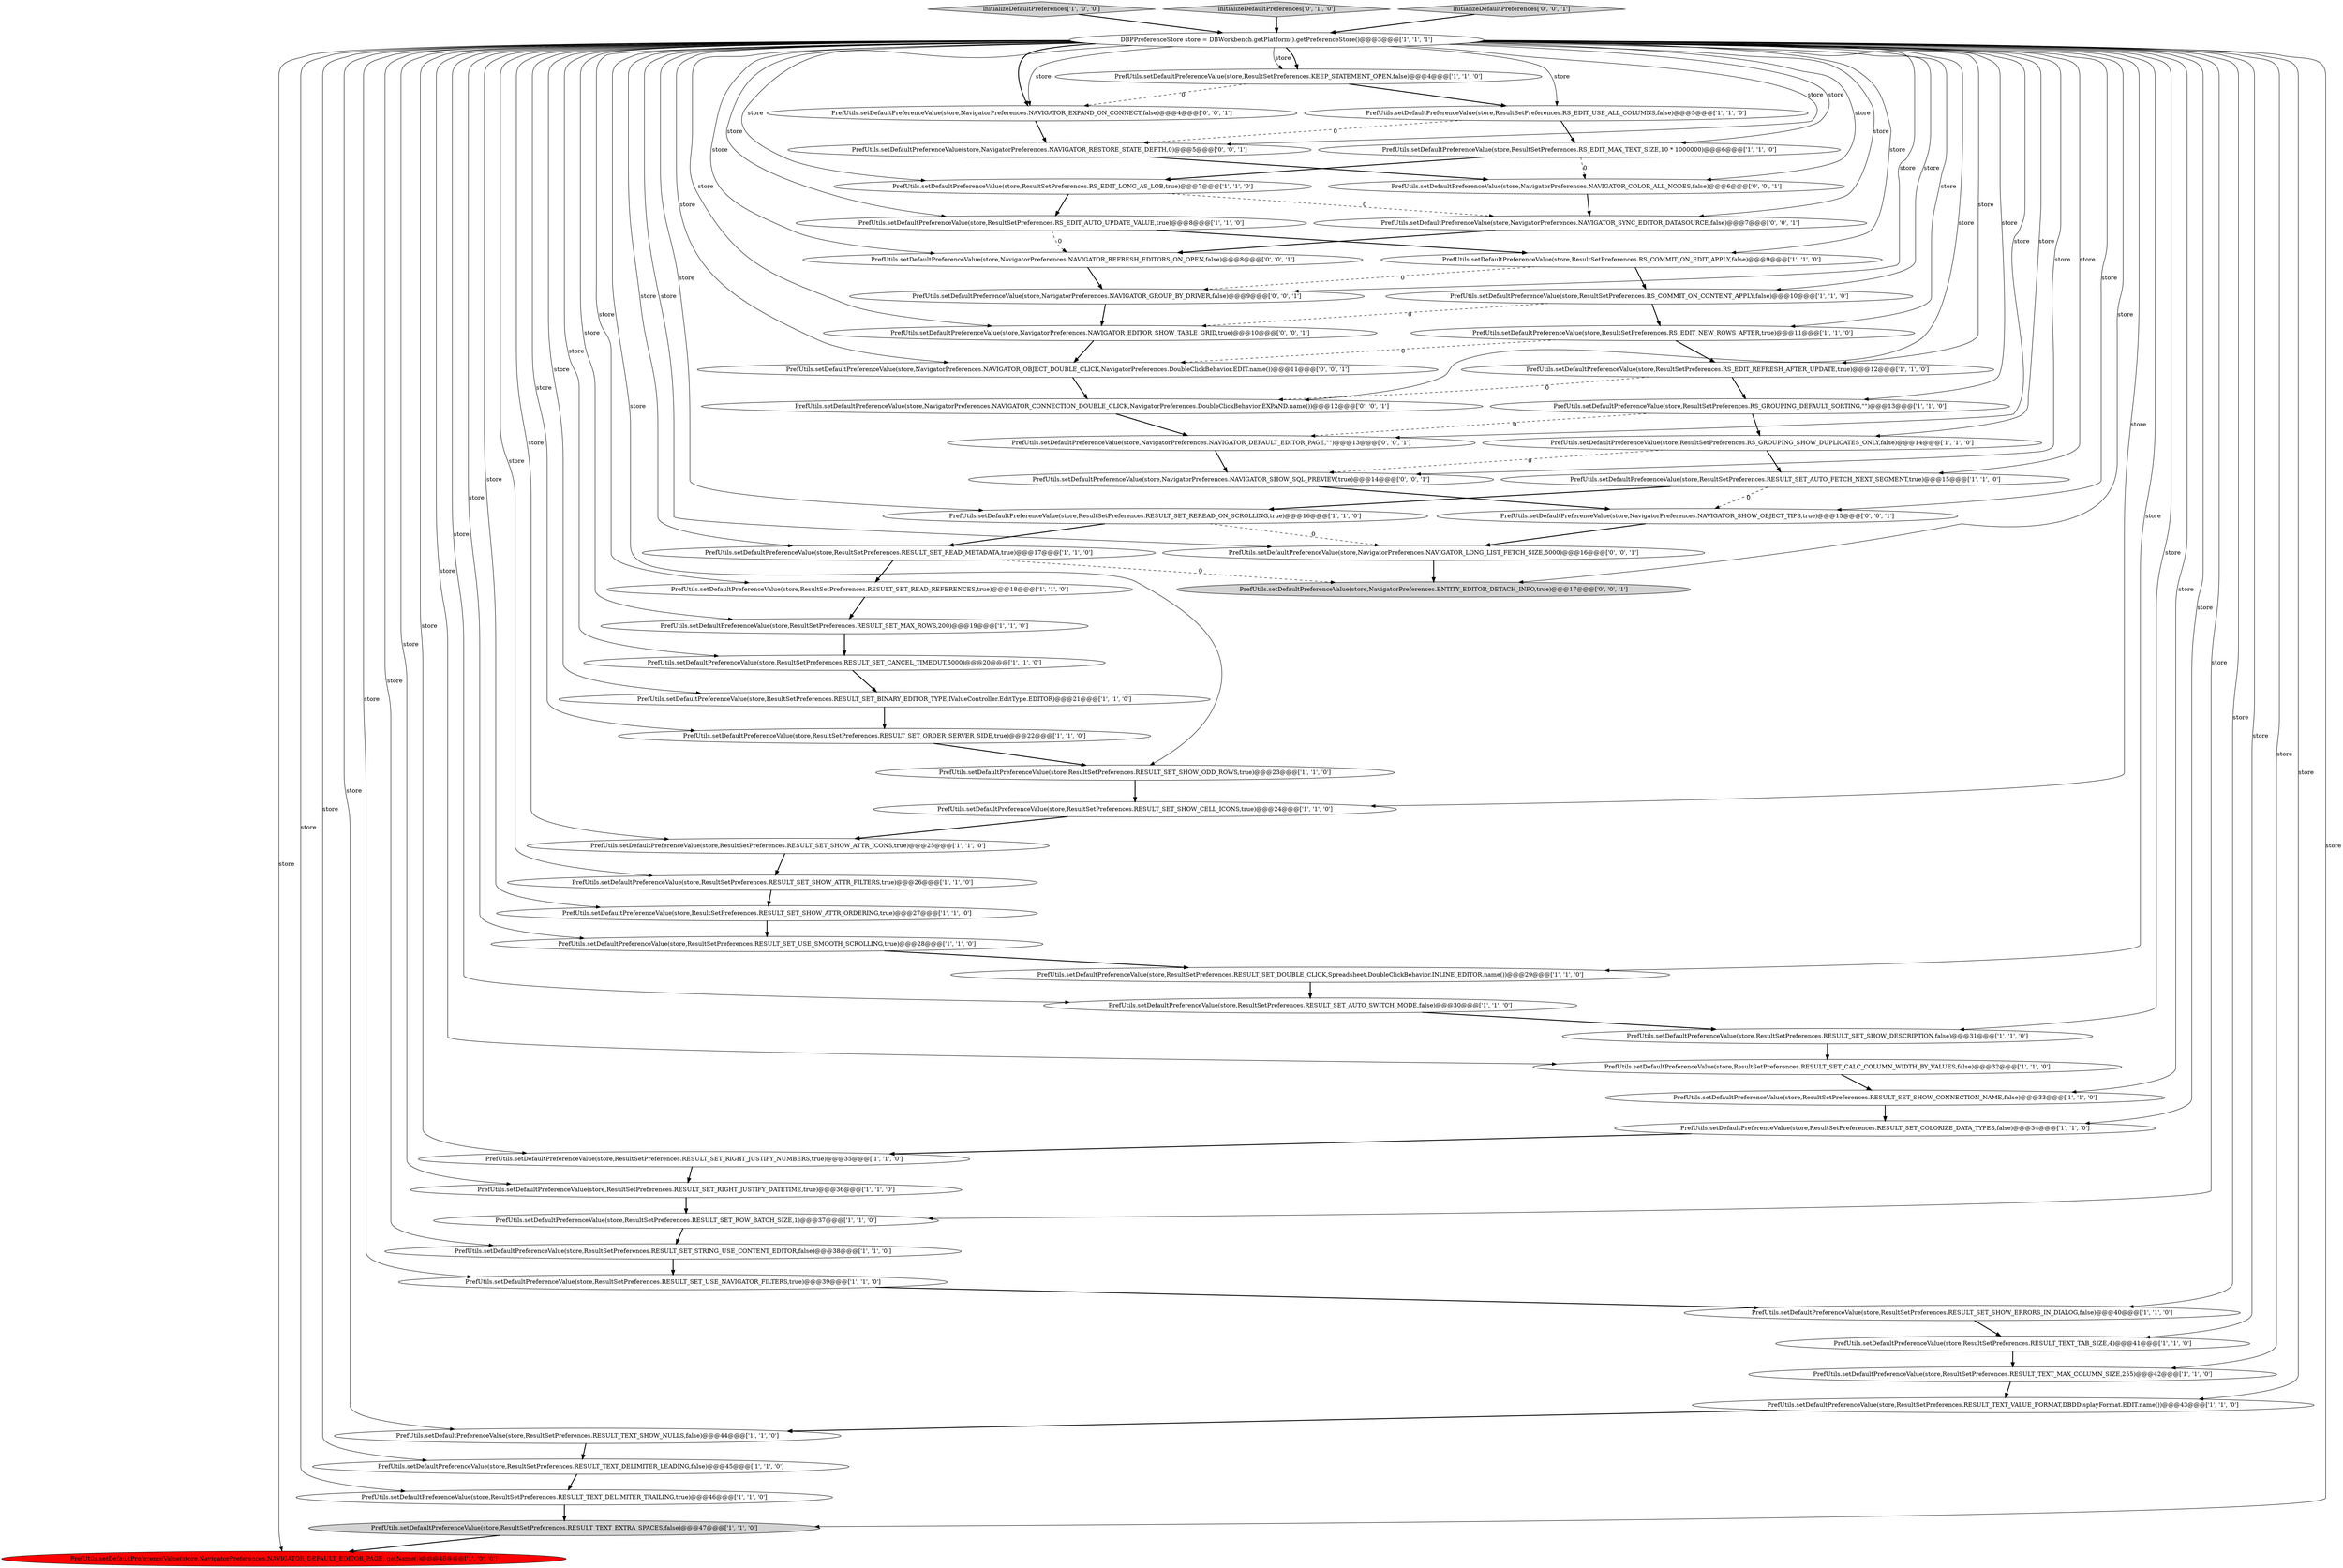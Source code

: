 digraph {
15 [style = filled, label = "PrefUtils.setDefaultPreferenceValue(store,ResultSetPreferences.RESULT_SET_CALC_COLUMN_WIDTH_BY_VALUES,false)@@@32@@@['1', '1', '0']", fillcolor = white, shape = ellipse image = "AAA0AAABBB1BBB"];
5 [style = filled, label = "PrefUtils.setDefaultPreferenceValue(store,ResultSetPreferences.RESULT_SET_RIGHT_JUSTIFY_NUMBERS,true)@@@35@@@['1', '1', '0']", fillcolor = white, shape = ellipse image = "AAA0AAABBB1BBB"];
14 [style = filled, label = "PrefUtils.setDefaultPreferenceValue(store,ResultSetPreferences.RESULT_SET_USE_NAVIGATOR_FILTERS,true)@@@39@@@['1', '1', '0']", fillcolor = white, shape = ellipse image = "AAA0AAABBB1BBB"];
23 [style = filled, label = "PrefUtils.setDefaultPreferenceValue(store,NavigatorPreferences.NAVIGATOR_DEFAULT_EDITOR_PAGE,.getName())@@@48@@@['1', '0', '0']", fillcolor = red, shape = ellipse image = "AAA1AAABBB1BBB"];
52 [style = filled, label = "PrefUtils.setDefaultPreferenceValue(store,NavigatorPreferences.NAVIGATOR_CONNECTION_DOUBLE_CLICK,NavigatorPreferences.DoubleClickBehavior.EXPAND.name())@@@12@@@['0', '0', '1']", fillcolor = white, shape = ellipse image = "AAA0AAABBB3BBB"];
11 [style = filled, label = "PrefUtils.setDefaultPreferenceValue(store,ResultSetPreferences.RESULT_TEXT_MAX_COLUMN_SIZE,255)@@@42@@@['1', '1', '0']", fillcolor = white, shape = ellipse image = "AAA0AAABBB1BBB"];
12 [style = filled, label = "DBPPreferenceStore store = DBWorkbench.getPlatform().getPreferenceStore()@@@3@@@['1', '1', '1']", fillcolor = white, shape = ellipse image = "AAA0AAABBB1BBB"];
43 [style = filled, label = "PrefUtils.setDefaultPreferenceValue(store,ResultSetPreferences.RESULT_TEXT_VALUE_FORMAT,DBDDisplayFormat.EDIT.name())@@@43@@@['1', '1', '0']", fillcolor = white, shape = ellipse image = "AAA0AAABBB1BBB"];
56 [style = filled, label = "PrefUtils.setDefaultPreferenceValue(store,NavigatorPreferences.NAVIGATOR_GROUP_BY_DRIVER,false)@@@9@@@['0', '0', '1']", fillcolor = white, shape = ellipse image = "AAA0AAABBB3BBB"];
48 [style = filled, label = "PrefUtils.setDefaultPreferenceValue(store,NavigatorPreferences.NAVIGATOR_EXPAND_ON_CONNECT,false)@@@4@@@['0', '0', '1']", fillcolor = white, shape = ellipse image = "AAA0AAABBB3BBB"];
50 [style = filled, label = "PrefUtils.setDefaultPreferenceValue(store,NavigatorPreferences.NAVIGATOR_DEFAULT_EDITOR_PAGE,\"\")@@@13@@@['0', '0', '1']", fillcolor = white, shape = ellipse image = "AAA0AAABBB3BBB"];
55 [style = filled, label = "PrefUtils.setDefaultPreferenceValue(store,NavigatorPreferences.ENTITY_EDITOR_DETACH_INFO,true)@@@17@@@['0', '0', '1']", fillcolor = lightgray, shape = ellipse image = "AAA0AAABBB3BBB"];
2 [style = filled, label = "PrefUtils.setDefaultPreferenceValue(store,ResultSetPreferences.RS_EDIT_NEW_ROWS_AFTER,true)@@@11@@@['1', '1', '0']", fillcolor = white, shape = ellipse image = "AAA0AAABBB1BBB"];
38 [style = filled, label = "initializeDefaultPreferences['1', '0', '0']", fillcolor = lightgray, shape = diamond image = "AAA0AAABBB1BBB"];
35 [style = filled, label = "PrefUtils.setDefaultPreferenceValue(store,ResultSetPreferences.RESULT_SET_SHOW_ODD_ROWS,true)@@@23@@@['1', '1', '0']", fillcolor = white, shape = ellipse image = "AAA0AAABBB1BBB"];
10 [style = filled, label = "PrefUtils.setDefaultPreferenceValue(store,ResultSetPreferences.RESULT_SET_SHOW_ERRORS_IN_DIALOG,false)@@@40@@@['1', '1', '0']", fillcolor = white, shape = ellipse image = "AAA0AAABBB1BBB"];
57 [style = filled, label = "PrefUtils.setDefaultPreferenceValue(store,NavigatorPreferences.NAVIGATOR_COLOR_ALL_NODES,false)@@@6@@@['0', '0', '1']", fillcolor = white, shape = ellipse image = "AAA0AAABBB3BBB"];
42 [style = filled, label = "PrefUtils.setDefaultPreferenceValue(store,ResultSetPreferences.RESULT_SET_SHOW_ATTR_ORDERING,true)@@@27@@@['1', '1', '0']", fillcolor = white, shape = ellipse image = "AAA0AAABBB1BBB"];
60 [style = filled, label = "PrefUtils.setDefaultPreferenceValue(store,NavigatorPreferences.NAVIGATOR_EDITOR_SHOW_TABLE_GRID,true)@@@10@@@['0', '0', '1']", fillcolor = white, shape = ellipse image = "AAA0AAABBB3BBB"];
33 [style = filled, label = "PrefUtils.setDefaultPreferenceValue(store,ResultSetPreferences.RESULT_SET_RIGHT_JUSTIFY_DATETIME,true)@@@36@@@['1', '1', '0']", fillcolor = white, shape = ellipse image = "AAA0AAABBB1BBB"];
1 [style = filled, label = "PrefUtils.setDefaultPreferenceValue(store,ResultSetPreferences.RESULT_SET_SHOW_CELL_ICONS,true)@@@24@@@['1', '1', '0']", fillcolor = white, shape = ellipse image = "AAA0AAABBB1BBB"];
6 [style = filled, label = "PrefUtils.setDefaultPreferenceValue(store,ResultSetPreferences.RESULT_SET_REREAD_ON_SCROLLING,true)@@@16@@@['1', '1', '0']", fillcolor = white, shape = ellipse image = "AAA0AAABBB1BBB"];
20 [style = filled, label = "PrefUtils.setDefaultPreferenceValue(store,ResultSetPreferences.RESULT_TEXT_DELIMITER_LEADING,false)@@@45@@@['1', '1', '0']", fillcolor = white, shape = ellipse image = "AAA0AAABBB1BBB"];
25 [style = filled, label = "PrefUtils.setDefaultPreferenceValue(store,ResultSetPreferences.RESULT_SET_MAX_ROWS,200)@@@19@@@['1', '1', '0']", fillcolor = white, shape = ellipse image = "AAA0AAABBB1BBB"];
39 [style = filled, label = "PrefUtils.setDefaultPreferenceValue(store,ResultSetPreferences.RS_EDIT_REFRESH_AFTER_UPDATE,true)@@@12@@@['1', '1', '0']", fillcolor = white, shape = ellipse image = "AAA0AAABBB1BBB"];
31 [style = filled, label = "PrefUtils.setDefaultPreferenceValue(store,ResultSetPreferences.RS_EDIT_AUTO_UPDATE_VALUE,true)@@@8@@@['1', '1', '0']", fillcolor = white, shape = ellipse image = "AAA0AAABBB1BBB"];
47 [style = filled, label = "initializeDefaultPreferences['0', '1', '0']", fillcolor = lightgray, shape = diamond image = "AAA0AAABBB2BBB"];
59 [style = filled, label = "PrefUtils.setDefaultPreferenceValue(store,NavigatorPreferences.NAVIGATOR_RESTORE_STATE_DEPTH,0)@@@5@@@['0', '0', '1']", fillcolor = white, shape = ellipse image = "AAA0AAABBB3BBB"];
16 [style = filled, label = "PrefUtils.setDefaultPreferenceValue(store,ResultSetPreferences.RESULT_SET_READ_REFERENCES,true)@@@18@@@['1', '1', '0']", fillcolor = white, shape = ellipse image = "AAA0AAABBB1BBB"];
49 [style = filled, label = "PrefUtils.setDefaultPreferenceValue(store,NavigatorPreferences.NAVIGATOR_SHOW_SQL_PREVIEW,true)@@@14@@@['0', '0', '1']", fillcolor = white, shape = ellipse image = "AAA0AAABBB3BBB"];
37 [style = filled, label = "PrefUtils.setDefaultPreferenceValue(store,ResultSetPreferences.RESULT_SET_SHOW_DESCRIPTION,false)@@@31@@@['1', '1', '0']", fillcolor = white, shape = ellipse image = "AAA0AAABBB1BBB"];
32 [style = filled, label = "PrefUtils.setDefaultPreferenceValue(store,ResultSetPreferences.RESULT_SET_AUTO_FETCH_NEXT_SEGMENT,true)@@@15@@@['1', '1', '0']", fillcolor = white, shape = ellipse image = "AAA0AAABBB1BBB"];
44 [style = filled, label = "PrefUtils.setDefaultPreferenceValue(store,ResultSetPreferences.RESULT_SET_ORDER_SERVER_SIDE,true)@@@22@@@['1', '1', '0']", fillcolor = white, shape = ellipse image = "AAA0AAABBB1BBB"];
30 [style = filled, label = "PrefUtils.setDefaultPreferenceValue(store,ResultSetPreferences.RESULT_SET_SHOW_ATTR_ICONS,true)@@@25@@@['1', '1', '0']", fillcolor = white, shape = ellipse image = "AAA0AAABBB1BBB"];
18 [style = filled, label = "PrefUtils.setDefaultPreferenceValue(store,ResultSetPreferences.RESULT_TEXT_EXTRA_SPACES,false)@@@47@@@['1', '1', '0']", fillcolor = lightgray, shape = ellipse image = "AAA0AAABBB1BBB"];
3 [style = filled, label = "PrefUtils.setDefaultPreferenceValue(store,ResultSetPreferences.RESULT_SET_BINARY_EDITOR_TYPE,IValueController.EditType.EDITOR)@@@21@@@['1', '1', '0']", fillcolor = white, shape = ellipse image = "AAA0AAABBB1BBB"];
45 [style = filled, label = "PrefUtils.setDefaultPreferenceValue(store,ResultSetPreferences.RESULT_TEXT_TAB_SIZE,4)@@@41@@@['1', '1', '0']", fillcolor = white, shape = ellipse image = "AAA0AAABBB1BBB"];
26 [style = filled, label = "PrefUtils.setDefaultPreferenceValue(store,ResultSetPreferences.RESULT_SET_SHOW_CONNECTION_NAME,false)@@@33@@@['1', '1', '0']", fillcolor = white, shape = ellipse image = "AAA0AAABBB1BBB"];
36 [style = filled, label = "PrefUtils.setDefaultPreferenceValue(store,ResultSetPreferences.RESULT_SET_SHOW_ATTR_FILTERS,true)@@@26@@@['1', '1', '0']", fillcolor = white, shape = ellipse image = "AAA0AAABBB1BBB"];
54 [style = filled, label = "PrefUtils.setDefaultPreferenceValue(store,NavigatorPreferences.NAVIGATOR_SYNC_EDITOR_DATASOURCE,false)@@@7@@@['0', '0', '1']", fillcolor = white, shape = ellipse image = "AAA0AAABBB3BBB"];
22 [style = filled, label = "PrefUtils.setDefaultPreferenceValue(store,ResultSetPreferences.RESULT_SET_ROW_BATCH_SIZE,1)@@@37@@@['1', '1', '0']", fillcolor = white, shape = ellipse image = "AAA0AAABBB1BBB"];
4 [style = filled, label = "PrefUtils.setDefaultPreferenceValue(store,ResultSetPreferences.RESULT_TEXT_DELIMITER_TRAILING,true)@@@46@@@['1', '1', '0']", fillcolor = white, shape = ellipse image = "AAA0AAABBB1BBB"];
24 [style = filled, label = "PrefUtils.setDefaultPreferenceValue(store,ResultSetPreferences.RS_EDIT_MAX_TEXT_SIZE,10 * 1000000)@@@6@@@['1', '1', '0']", fillcolor = white, shape = ellipse image = "AAA0AAABBB1BBB"];
13 [style = filled, label = "PrefUtils.setDefaultPreferenceValue(store,ResultSetPreferences.RS_EDIT_LONG_AS_LOB,true)@@@7@@@['1', '1', '0']", fillcolor = white, shape = ellipse image = "AAA0AAABBB1BBB"];
34 [style = filled, label = "PrefUtils.setDefaultPreferenceValue(store,ResultSetPreferences.RS_COMMIT_ON_EDIT_APPLY,false)@@@9@@@['1', '1', '0']", fillcolor = white, shape = ellipse image = "AAA0AAABBB1BBB"];
46 [style = filled, label = "PrefUtils.setDefaultPreferenceValue(store,ResultSetPreferences.RESULT_SET_COLORIZE_DATA_TYPES,false)@@@34@@@['1', '1', '0']", fillcolor = white, shape = ellipse image = "AAA0AAABBB1BBB"];
58 [style = filled, label = "PrefUtils.setDefaultPreferenceValue(store,NavigatorPreferences.NAVIGATOR_SHOW_OBJECT_TIPS,true)@@@15@@@['0', '0', '1']", fillcolor = white, shape = ellipse image = "AAA0AAABBB3BBB"];
53 [style = filled, label = "PrefUtils.setDefaultPreferenceValue(store,NavigatorPreferences.NAVIGATOR_OBJECT_DOUBLE_CLICK,NavigatorPreferences.DoubleClickBehavior.EDIT.name())@@@11@@@['0', '0', '1']", fillcolor = white, shape = ellipse image = "AAA0AAABBB3BBB"];
27 [style = filled, label = "PrefUtils.setDefaultPreferenceValue(store,ResultSetPreferences.RESULT_SET_USE_SMOOTH_SCROLLING,true)@@@28@@@['1', '1', '0']", fillcolor = white, shape = ellipse image = "AAA0AAABBB1BBB"];
51 [style = filled, label = "PrefUtils.setDefaultPreferenceValue(store,NavigatorPreferences.NAVIGATOR_REFRESH_EDITORS_ON_OPEN,false)@@@8@@@['0', '0', '1']", fillcolor = white, shape = ellipse image = "AAA0AAABBB3BBB"];
62 [style = filled, label = "PrefUtils.setDefaultPreferenceValue(store,NavigatorPreferences.NAVIGATOR_LONG_LIST_FETCH_SIZE,5000)@@@16@@@['0', '0', '1']", fillcolor = white, shape = ellipse image = "AAA0AAABBB3BBB"];
8 [style = filled, label = "PrefUtils.setDefaultPreferenceValue(store,ResultSetPreferences.RESULT_SET_STRING_USE_CONTENT_EDITOR,false)@@@38@@@['1', '1', '0']", fillcolor = white, shape = ellipse image = "AAA0AAABBB1BBB"];
41 [style = filled, label = "PrefUtils.setDefaultPreferenceValue(store,ResultSetPreferences.RS_GROUPING_SHOW_DUPLICATES_ONLY,false)@@@14@@@['1', '1', '0']", fillcolor = white, shape = ellipse image = "AAA0AAABBB1BBB"];
19 [style = filled, label = "PrefUtils.setDefaultPreferenceValue(store,ResultSetPreferences.RESULT_SET_AUTO_SWITCH_MODE,false)@@@30@@@['1', '1', '0']", fillcolor = white, shape = ellipse image = "AAA0AAABBB1BBB"];
61 [style = filled, label = "initializeDefaultPreferences['0', '0', '1']", fillcolor = lightgray, shape = diamond image = "AAA0AAABBB3BBB"];
0 [style = filled, label = "PrefUtils.setDefaultPreferenceValue(store,ResultSetPreferences.RS_COMMIT_ON_CONTENT_APPLY,false)@@@10@@@['1', '1', '0']", fillcolor = white, shape = ellipse image = "AAA0AAABBB1BBB"];
17 [style = filled, label = "PrefUtils.setDefaultPreferenceValue(store,ResultSetPreferences.RESULT_SET_READ_METADATA,true)@@@17@@@['1', '1', '0']", fillcolor = white, shape = ellipse image = "AAA0AAABBB1BBB"];
21 [style = filled, label = "PrefUtils.setDefaultPreferenceValue(store,ResultSetPreferences.RS_GROUPING_DEFAULT_SORTING,\"\")@@@13@@@['1', '1', '0']", fillcolor = white, shape = ellipse image = "AAA0AAABBB1BBB"];
9 [style = filled, label = "PrefUtils.setDefaultPreferenceValue(store,ResultSetPreferences.RESULT_SET_CANCEL_TIMEOUT,5000)@@@20@@@['1', '1', '0']", fillcolor = white, shape = ellipse image = "AAA0AAABBB1BBB"];
40 [style = filled, label = "PrefUtils.setDefaultPreferenceValue(store,ResultSetPreferences.RESULT_SET_DOUBLE_CLICK,Spreadsheet.DoubleClickBehavior.INLINE_EDITOR.name())@@@29@@@['1', '1', '0']", fillcolor = white, shape = ellipse image = "AAA0AAABBB1BBB"];
7 [style = filled, label = "PrefUtils.setDefaultPreferenceValue(store,ResultSetPreferences.KEEP_STATEMENT_OPEN,false)@@@4@@@['1', '1', '0']", fillcolor = white, shape = ellipse image = "AAA0AAABBB1BBB"];
28 [style = filled, label = "PrefUtils.setDefaultPreferenceValue(store,ResultSetPreferences.RS_EDIT_USE_ALL_COLUMNS,false)@@@5@@@['1', '1', '0']", fillcolor = white, shape = ellipse image = "AAA0AAABBB1BBB"];
29 [style = filled, label = "PrefUtils.setDefaultPreferenceValue(store,ResultSetPreferences.RESULT_TEXT_SHOW_NULLS,false)@@@44@@@['1', '1', '0']", fillcolor = white, shape = ellipse image = "AAA0AAABBB1BBB"];
21->50 [style = dashed, label="0"];
12->30 [style = solid, label="store"];
6->62 [style = dashed, label="0"];
12->20 [style = solid, label="store"];
46->5 [style = bold, label=""];
44->35 [style = bold, label=""];
38->12 [style = bold, label=""];
59->57 [style = bold, label=""];
60->53 [style = bold, label=""];
12->33 [style = solid, label="store"];
30->36 [style = bold, label=""];
37->15 [style = bold, label=""];
12->5 [style = solid, label="store"];
62->55 [style = bold, label=""];
61->12 [style = bold, label=""];
1->30 [style = bold, label=""];
28->59 [style = dashed, label="0"];
12->11 [style = solid, label="store"];
12->7 [style = bold, label=""];
32->6 [style = bold, label=""];
12->29 [style = solid, label="store"];
22->8 [style = bold, label=""];
12->43 [style = solid, label="store"];
12->3 [style = solid, label="store"];
58->62 [style = bold, label=""];
34->56 [style = dashed, label="0"];
43->29 [style = bold, label=""];
12->37 [style = solid, label="store"];
13->31 [style = bold, label=""];
12->4 [style = solid, label="store"];
12->0 [style = solid, label="store"];
12->32 [style = solid, label="store"];
39->52 [style = dashed, label="0"];
17->16 [style = bold, label=""];
12->25 [style = solid, label="store"];
12->18 [style = solid, label="store"];
57->54 [style = bold, label=""];
26->46 [style = bold, label=""];
12->46 [style = solid, label="store"];
12->62 [style = solid, label="store"];
41->32 [style = bold, label=""];
12->28 [style = solid, label="store"];
5->33 [style = bold, label=""];
49->58 [style = bold, label=""];
12->51 [style = solid, label="store"];
31->51 [style = dashed, label="0"];
53->52 [style = bold, label=""];
12->52 [style = solid, label="store"];
12->49 [style = solid, label="store"];
12->9 [style = solid, label="store"];
21->41 [style = bold, label=""];
12->34 [style = solid, label="store"];
14->10 [style = bold, label=""];
7->48 [style = dashed, label="0"];
12->41 [style = solid, label="store"];
4->18 [style = bold, label=""];
12->39 [style = solid, label="store"];
12->42 [style = solid, label="store"];
11->43 [style = bold, label=""];
12->48 [style = bold, label=""];
12->24 [style = solid, label="store"];
50->49 [style = bold, label=""];
34->0 [style = bold, label=""];
19->37 [style = bold, label=""];
12->54 [style = solid, label="store"];
45->11 [style = bold, label=""];
2->39 [style = bold, label=""];
29->20 [style = bold, label=""];
12->60 [style = solid, label="store"];
12->31 [style = solid, label="store"];
10->45 [style = bold, label=""];
28->24 [style = bold, label=""];
12->57 [style = solid, label="store"];
12->50 [style = solid, label="store"];
12->55 [style = solid, label="store"];
24->57 [style = dashed, label="0"];
36->42 [style = bold, label=""];
24->13 [style = bold, label=""];
6->17 [style = bold, label=""];
12->45 [style = solid, label="store"];
18->23 [style = bold, label=""];
12->27 [style = solid, label="store"];
56->60 [style = bold, label=""];
25->9 [style = bold, label=""];
12->10 [style = solid, label="store"];
12->14 [style = solid, label="store"];
40->19 [style = bold, label=""];
8->14 [style = bold, label=""];
0->60 [style = dashed, label="0"];
12->26 [style = solid, label="store"];
12->21 [style = solid, label="store"];
12->59 [style = solid, label="store"];
12->23 [style = solid, label="store"];
31->34 [style = bold, label=""];
12->36 [style = solid, label="store"];
39->21 [style = bold, label=""];
3->44 [style = bold, label=""];
32->58 [style = dashed, label="0"];
35->1 [style = bold, label=""];
7->28 [style = bold, label=""];
12->13 [style = solid, label="store"];
12->35 [style = solid, label="store"];
9->3 [style = bold, label=""];
42->27 [style = bold, label=""];
52->50 [style = bold, label=""];
17->55 [style = dashed, label="0"];
13->54 [style = dashed, label="0"];
33->22 [style = bold, label=""];
54->51 [style = bold, label=""];
48->59 [style = bold, label=""];
12->15 [style = solid, label="store"];
12->1 [style = solid, label="store"];
12->40 [style = solid, label="store"];
12->22 [style = solid, label="store"];
12->58 [style = solid, label="store"];
47->12 [style = bold, label=""];
0->2 [style = bold, label=""];
51->56 [style = bold, label=""];
16->25 [style = bold, label=""];
12->17 [style = solid, label="store"];
20->4 [style = bold, label=""];
15->26 [style = bold, label=""];
2->53 [style = dashed, label="0"];
41->49 [style = dashed, label="0"];
12->8 [style = solid, label="store"];
12->44 [style = solid, label="store"];
12->16 [style = solid, label="store"];
12->53 [style = solid, label="store"];
12->19 [style = solid, label="store"];
12->2 [style = solid, label="store"];
12->48 [style = solid, label="store"];
27->40 [style = bold, label=""];
12->6 [style = solid, label="store"];
12->7 [style = solid, label="store"];
12->56 [style = solid, label="store"];
}

